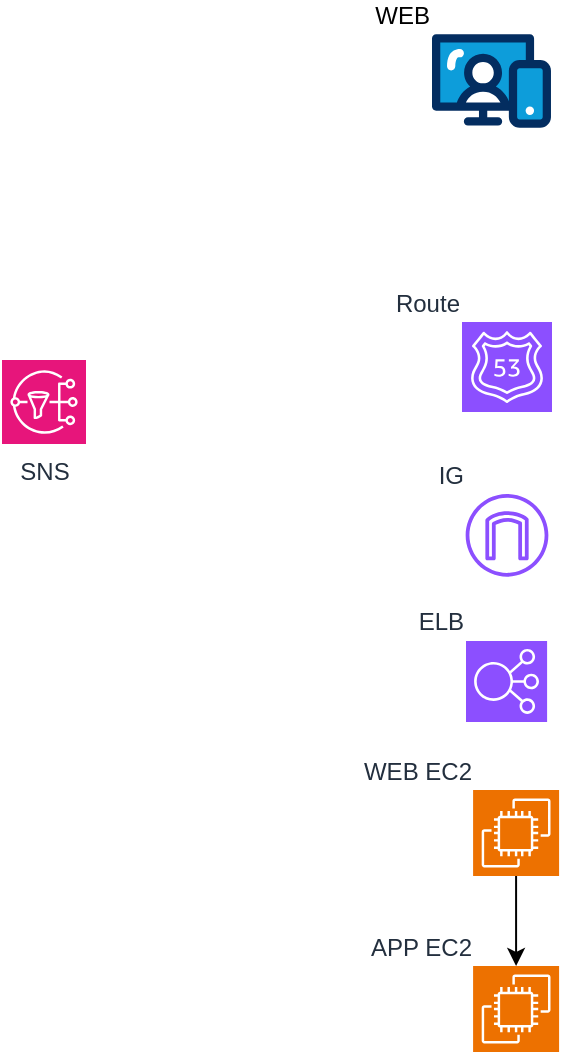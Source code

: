 <mxfile version="26.2.5">
  <diagram name="Page-1" id="d6edJk67j7s0k6tXhJVO">
    <mxGraphModel dx="1115" dy="1706" grid="0" gridSize="10" guides="1" tooltips="1" connect="1" arrows="1" fold="1" page="1" pageScale="1" pageWidth="850" pageHeight="1100" background="#FFFFFF" math="0" shadow="0">
      <root>
        <mxCell id="0" />
        <mxCell id="1" parent="0" />
        <mxCell id="QDt6HuoATpvbEMl83aBC-4" value="IG" style="sketch=0;outlineConnect=0;fontColor=#232F3E;gradientColor=none;fillColor=#8C4FFF;strokeColor=none;dashed=0;verticalLabelPosition=top;verticalAlign=bottom;align=right;html=1;fontSize=12;fontStyle=0;aspect=fixed;pointerEvents=1;shape=mxgraph.aws4.internet_gateway;rotation=0;labelPosition=left;direction=east;" parent="1" vertex="1">
          <mxGeometry x="373.82" y="172" width="41.37" height="41.37" as="geometry" />
        </mxCell>
        <mxCell id="QDt6HuoATpvbEMl83aBC-2" value="ELB" style="sketch=0;points=[[0,0,0],[0.25,0,0],[0.5,0,0],[0.75,0,0],[1,0,0],[0,1,0],[0.25,1,0],[0.5,1,0],[0.75,1,0],[1,1,0],[0,0.25,0],[0,0.5,0],[0,0.75,0],[1,0.25,0],[1,0.5,0],[1,0.75,0]];outlineConnect=0;fontColor=#232F3E;fillColor=#8C4FFF;strokeColor=#ffffff;dashed=0;verticalLabelPosition=top;verticalAlign=bottom;align=right;html=1;fontSize=12;fontStyle=0;aspect=fixed;shape=mxgraph.aws4.resourceIcon;resIcon=mxgraph.aws4.elastic_load_balancing;container=0;labelPosition=left;" parent="1" vertex="1">
          <mxGeometry x="374" y="245.45" width="40.55" height="40.55" as="geometry" />
        </mxCell>
        <mxCell id="ni2ufou63JQbq89U_iEY-5" value="" style="edgeStyle=orthogonalEdgeStyle;rounded=0;orthogonalLoop=1;jettySize=auto;html=1;" edge="1" parent="1" source="ni2ufou63JQbq89U_iEY-3" target="ni2ufou63JQbq89U_iEY-4">
          <mxGeometry relative="1" as="geometry" />
        </mxCell>
        <mxCell id="ni2ufou63JQbq89U_iEY-3" value="WEB EC2" style="sketch=0;points=[[0,0,0],[0.25,0,0],[0.5,0,0],[0.75,0,0],[1,0,0],[0,1,0],[0.25,1,0],[0.5,1,0],[0.75,1,0],[1,1,0],[0,0.25,0],[0,0.5,0],[0,0.75,0],[1,0.25,0],[1,0.5,0],[1,0.75,0]];outlineConnect=0;fontColor=#232F3E;fillColor=#ED7100;strokeColor=#ffffff;dashed=0;verticalLabelPosition=top;verticalAlign=bottom;align=right;html=1;fontSize=12;fontStyle=0;aspect=fixed;shape=mxgraph.aws4.resourceIcon;resIcon=mxgraph.aws4.ec2;labelPosition=left;" vertex="1" parent="1">
          <mxGeometry x="377.545" y="320" width="43" height="43" as="geometry" />
        </mxCell>
        <mxCell id="ni2ufou63JQbq89U_iEY-4" value="APP EC2" style="sketch=0;points=[[0,0,0],[0.25,0,0],[0.5,0,0],[0.75,0,0],[1,0,0],[0,1,0],[0.25,1,0],[0.5,1,0],[0.75,1,0],[1,1,0],[0,0.25,0],[0,0.5,0],[0,0.75,0],[1,0.25,0],[1,0.5,0],[1,0.75,0]];outlineConnect=0;fontColor=#232F3E;fillColor=#ED7100;strokeColor=#ffffff;dashed=0;verticalLabelPosition=top;verticalAlign=bottom;align=right;html=1;fontSize=12;fontStyle=0;aspect=fixed;shape=mxgraph.aws4.resourceIcon;resIcon=mxgraph.aws4.ec2;labelPosition=left;" vertex="1" parent="1">
          <mxGeometry x="377.545" y="408" width="43" height="43" as="geometry" />
        </mxCell>
        <mxCell id="ni2ufou63JQbq89U_iEY-6" value="Route" style="sketch=0;points=[[0,0,0],[0.25,0,0],[0.5,0,0],[0.75,0,0],[1,0,0],[0,1,0],[0.25,1,0],[0.5,1,0],[0.75,1,0],[1,1,0],[0,0.25,0],[0,0.5,0],[0,0.75,0],[1,0.25,0],[1,0.5,0],[1,0.75,0]];outlineConnect=0;fontColor=#232F3E;fillColor=#8C4FFF;strokeColor=#ffffff;dashed=0;verticalLabelPosition=top;verticalAlign=bottom;align=right;html=1;fontSize=12;fontStyle=0;aspect=fixed;shape=mxgraph.aws4.resourceIcon;resIcon=mxgraph.aws4.route_53;labelPosition=left;" vertex="1" parent="1">
          <mxGeometry x="372" y="86" width="45" height="45" as="geometry" />
        </mxCell>
        <mxCell id="ni2ufou63JQbq89U_iEY-9" value="WEB" style="verticalLabelPosition=top;aspect=fixed;html=1;shape=mxgraph.salesforce.web;labelPosition=left;align=right;verticalAlign=bottom;" vertex="1" parent="1">
          <mxGeometry x="357" y="-58" width="59.49" height="47" as="geometry" />
        </mxCell>
        <mxCell id="ni2ufou63JQbq89U_iEY-10" value="SNS" style="sketch=0;points=[[0,0,0],[0.25,0,0],[0.5,0,0],[0.75,0,0],[1,0,0],[0,1,0],[0.25,1,0],[0.5,1,0],[0.75,1,0],[1,1,0],[0,0.25,0],[0,0.5,0],[0,0.75,0],[1,0.25,0],[1,0.5,0],[1,0.75,0]];outlineConnect=0;fontColor=#232F3E;fillColor=#E7157B;strokeColor=#ffffff;dashed=0;verticalLabelPosition=bottom;verticalAlign=top;align=center;html=1;fontSize=12;fontStyle=0;aspect=fixed;shape=mxgraph.aws4.resourceIcon;resIcon=mxgraph.aws4.sns;" vertex="1" parent="1">
          <mxGeometry x="142" y="105" width="42" height="42" as="geometry" />
        </mxCell>
      </root>
    </mxGraphModel>
  </diagram>
</mxfile>
